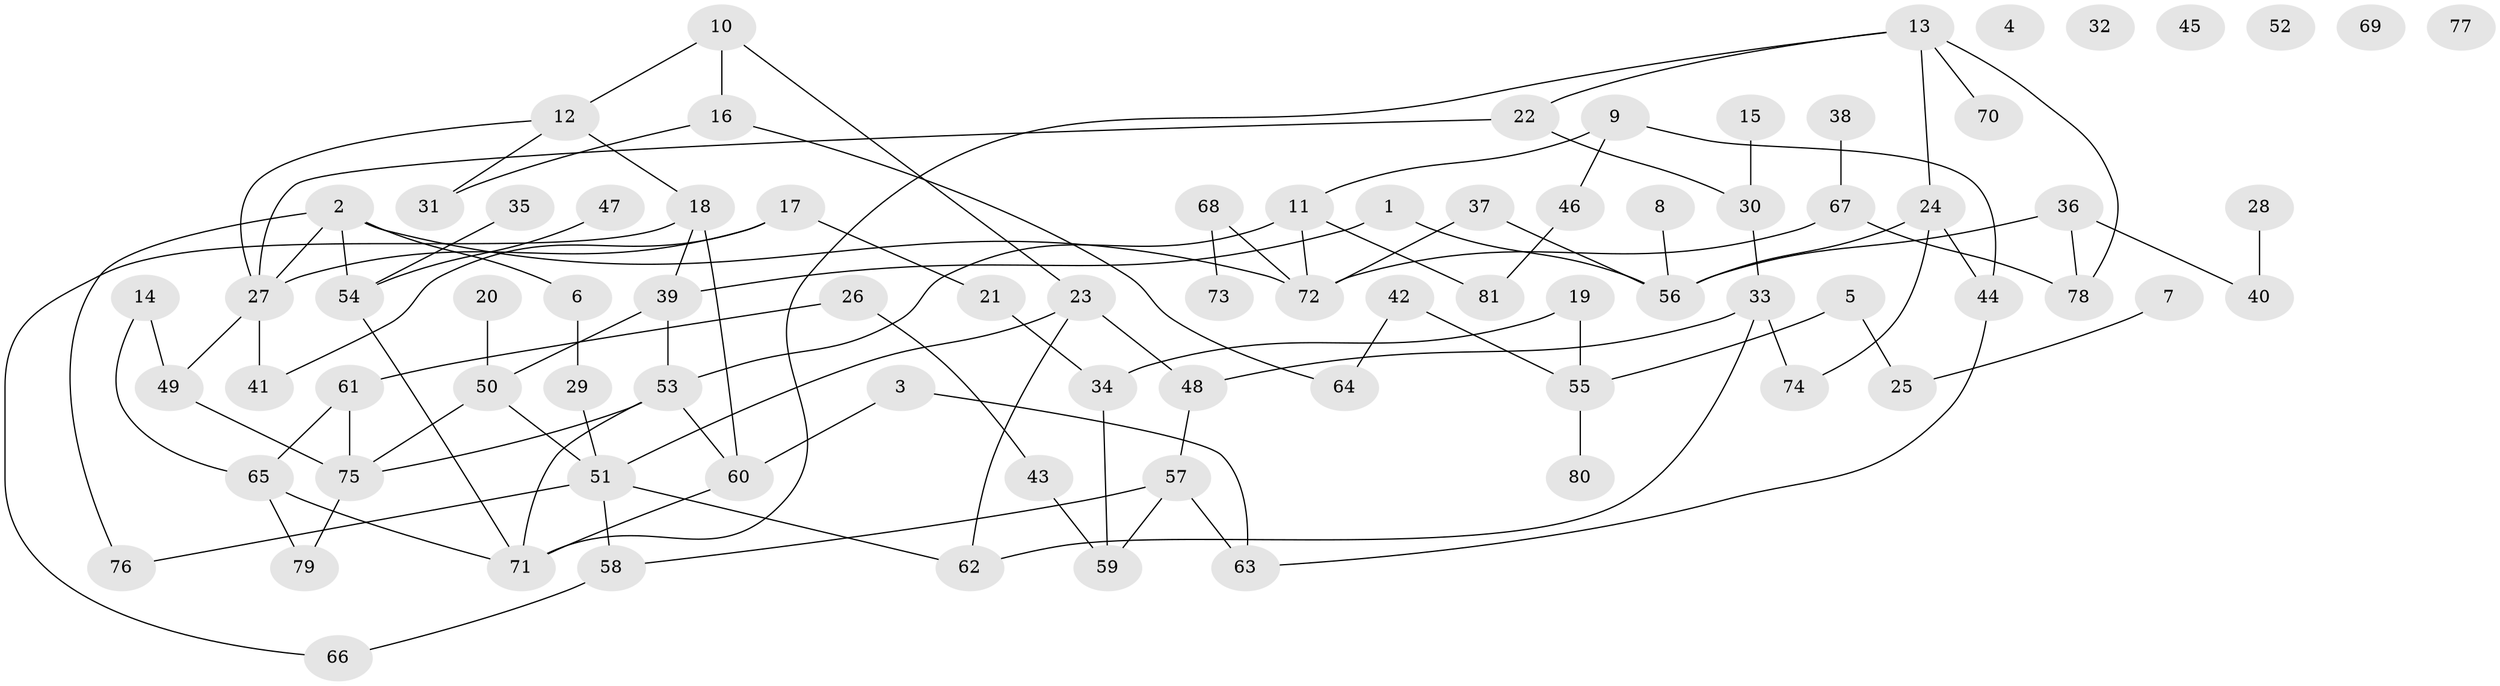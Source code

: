 // Generated by graph-tools (version 1.1) at 2025/25/03/09/25 03:25:14]
// undirected, 81 vertices, 106 edges
graph export_dot {
graph [start="1"]
  node [color=gray90,style=filled];
  1;
  2;
  3;
  4;
  5;
  6;
  7;
  8;
  9;
  10;
  11;
  12;
  13;
  14;
  15;
  16;
  17;
  18;
  19;
  20;
  21;
  22;
  23;
  24;
  25;
  26;
  27;
  28;
  29;
  30;
  31;
  32;
  33;
  34;
  35;
  36;
  37;
  38;
  39;
  40;
  41;
  42;
  43;
  44;
  45;
  46;
  47;
  48;
  49;
  50;
  51;
  52;
  53;
  54;
  55;
  56;
  57;
  58;
  59;
  60;
  61;
  62;
  63;
  64;
  65;
  66;
  67;
  68;
  69;
  70;
  71;
  72;
  73;
  74;
  75;
  76;
  77;
  78;
  79;
  80;
  81;
  1 -- 39;
  1 -- 56;
  2 -- 6;
  2 -- 27;
  2 -- 54;
  2 -- 72;
  2 -- 76;
  3 -- 60;
  3 -- 63;
  5 -- 25;
  5 -- 55;
  6 -- 29;
  7 -- 25;
  8 -- 56;
  9 -- 11;
  9 -- 44;
  9 -- 46;
  10 -- 12;
  10 -- 16;
  10 -- 23;
  11 -- 53;
  11 -- 72;
  11 -- 81;
  12 -- 18;
  12 -- 27;
  12 -- 31;
  13 -- 22;
  13 -- 24;
  13 -- 70;
  13 -- 71;
  13 -- 78;
  14 -- 49;
  14 -- 65;
  15 -- 30;
  16 -- 31;
  16 -- 64;
  17 -- 21;
  17 -- 27;
  17 -- 41;
  18 -- 39;
  18 -- 60;
  18 -- 66;
  19 -- 34;
  19 -- 55;
  20 -- 50;
  21 -- 34;
  22 -- 27;
  22 -- 30;
  23 -- 48;
  23 -- 51;
  23 -- 62;
  24 -- 44;
  24 -- 56;
  24 -- 74;
  26 -- 43;
  26 -- 61;
  27 -- 41;
  27 -- 49;
  28 -- 40;
  29 -- 51;
  30 -- 33;
  33 -- 48;
  33 -- 62;
  33 -- 74;
  34 -- 59;
  35 -- 54;
  36 -- 40;
  36 -- 56;
  36 -- 78;
  37 -- 56;
  37 -- 72;
  38 -- 67;
  39 -- 50;
  39 -- 53;
  42 -- 55;
  42 -- 64;
  43 -- 59;
  44 -- 63;
  46 -- 81;
  47 -- 54;
  48 -- 57;
  49 -- 75;
  50 -- 51;
  50 -- 75;
  51 -- 58;
  51 -- 62;
  51 -- 76;
  53 -- 60;
  53 -- 71;
  53 -- 75;
  54 -- 71;
  55 -- 80;
  57 -- 58;
  57 -- 59;
  57 -- 63;
  58 -- 66;
  60 -- 71;
  61 -- 65;
  61 -- 75;
  65 -- 71;
  65 -- 79;
  67 -- 72;
  67 -- 78;
  68 -- 72;
  68 -- 73;
  75 -- 79;
}
